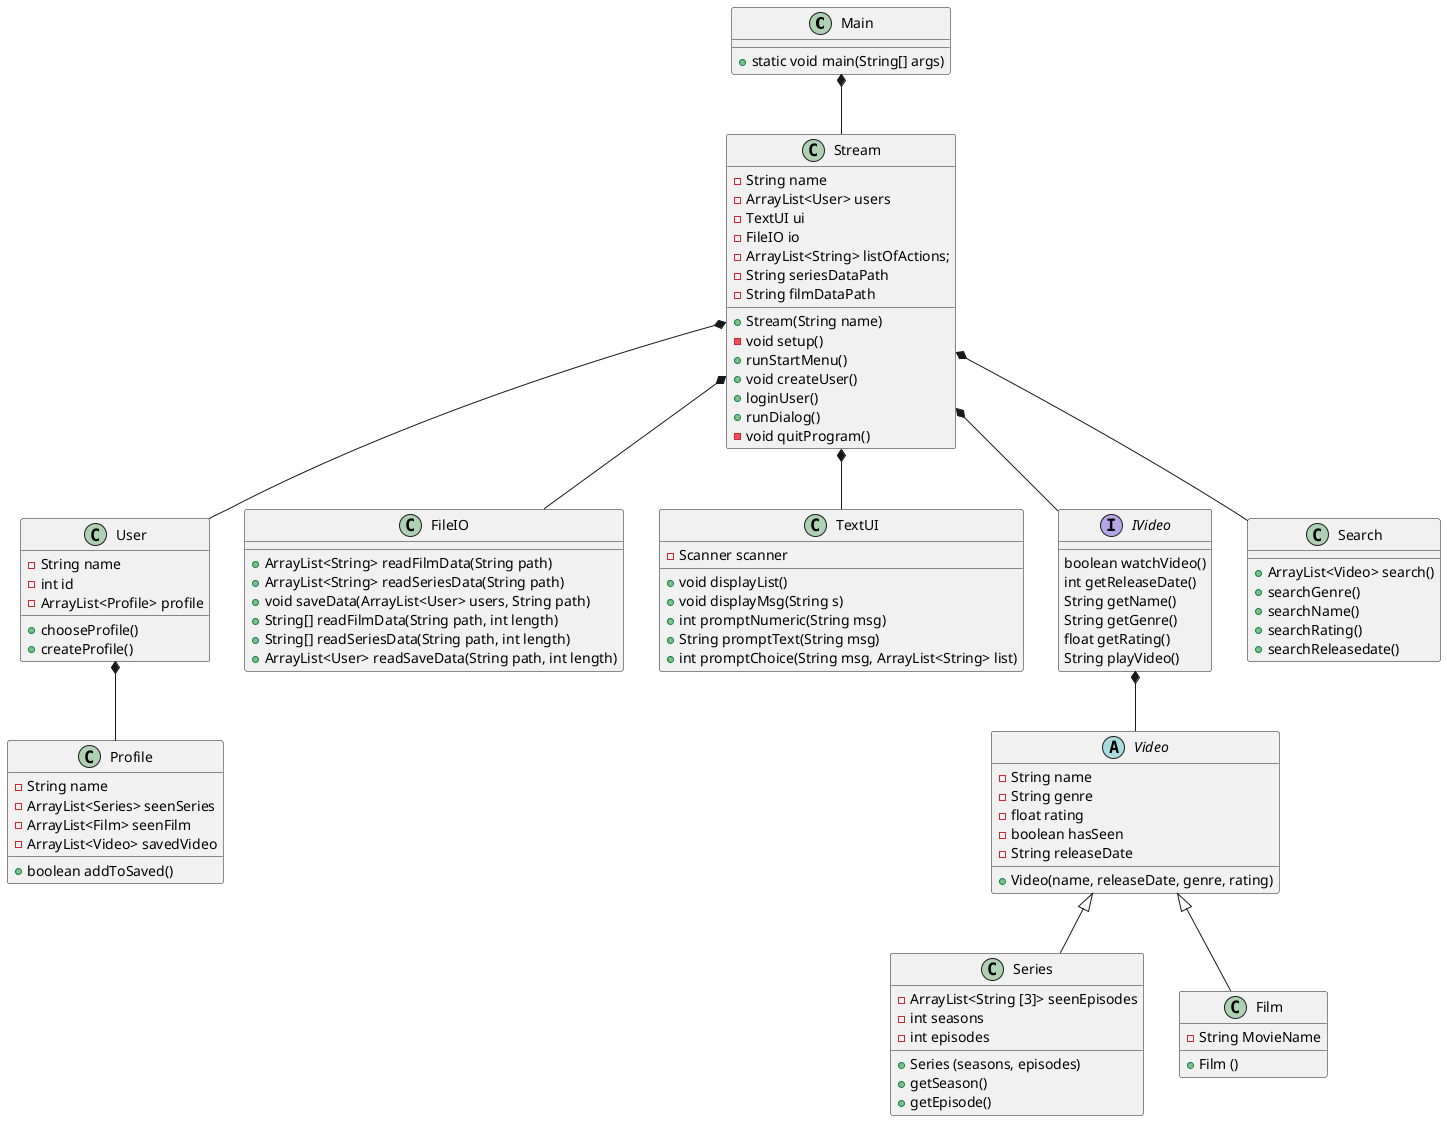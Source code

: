 @startuml
'https://plantuml.com/class-diagram

class Main{
+ static void main(String[] args)
}

class Stream{
- String name
'utilities
- ArrayList<User> users
- TextUI ui
- FileIO io
- ArrayList<String> listOfActions;
- String seriesDataPath
- String filmDataPath
'constructor
+ Stream(String name)
'methods
- void setup()
' setup er til er at læse data
+ runStartMenu()
+ void createUser()
' skal createUser være void? Det er den i matador
' createUser skal vel checke om der er andre med det brugernavn
+ loginUser()
' skal loginUser være void?
' den skal vel checke om der er en user med det username
+ runDialog()
' i runDialog kan man vælge at søge
- void quitProgram()
}


class User{
-String name
- int id
-ArrayList<Profile> profile
+ chooseProfile()
+ createProfile()
' skal den checke om den user har en profil med det brugernavn?
}

class Profile{
- String name
- ArrayList<Series> seenSeries
- ArrayList<Film> seenFilm
- ArrayList<Video> savedVideo
+ boolean addToSaved()

}
class FileIO{
+ ArrayList<String> readFilmData(String path)
+ ArrayList<String> readSeriesData(String path)
+ void saveData(ArrayList<User> users, String path)
+ String[] readFilmData(String path, int length)
+ String[] readSeriesData(String path, int length)
+ ArrayList<User> readSaveData(String path, int length)
}

class TextUI{
- Scanner scanner
+ void displayList()
+ void displayMsg(String s)
+ int promptNumeric(String msg)
+ String promptText(String msg)
+ int promptChoice(String msg, ArrayList<String> list)
}

interface IVideo {
boolean watchVideo()
int getReleaseDate()
String getName()
String getGenre()
float getRating()
String playVideo()
}

abstract Class Video{
- String name
- String genre
- float rating
- boolean hasSeen
- String releaseDate
'constructor
+ Video(name, releaseDate, genre, rating)
}

class Series{
- ArrayList<String [3]> seenEpisodes
- int seasons
- int episodes
+ Series (seasons, episodes)
+ getSeason()
+ getEpisode()
}

class Film {
- String MovieName
'constructor
+ Film ()
}


class Search{
+ ArrayList<Video> search()
'methods til de forskellige søgemuligheder
' Skal disse returnere objekterne fra video?
+ searchGenre()
+ searchName()
+ searchRating()
+ searchReleasedate()
'skal vi have funktioner der kun søger blandt serier og film adskilt?
}

IVideo *-- Video

Video <|-- Series
Video <|-- Film

User *-- Profile

Main *-- Stream

Stream *-- User
Stream *-- FileIO
Stream *-- TextUI
Stream *-- IVideo
Stream *-- Search

@enduml